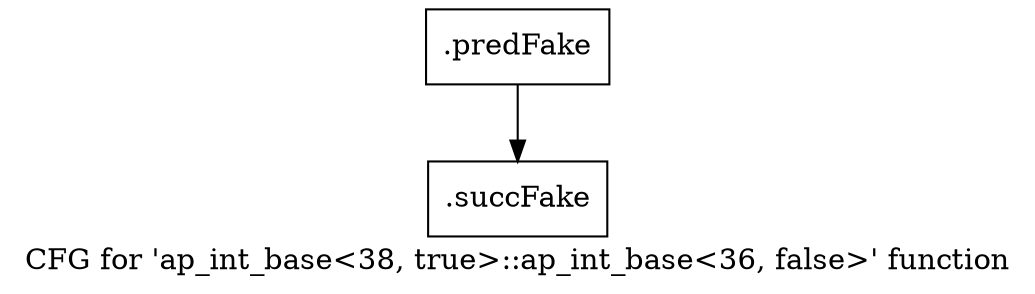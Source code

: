digraph "CFG for 'ap_int_base\<38, true\>::ap_int_base\<36, false\>' function" {
	label="CFG for 'ap_int_base\<38, true\>::ap_int_base\<36, false\>' function";

	Node0x5d51220 [shape=record,filename="",linenumber="",label="{.predFake}"];
	Node0x5d51220 -> Node0x627ab50[ callList="" memoryops="" filename="/mnt/xilinx/Vitis_HLS/2021.2/include/ap_int_base.h" execusionnum="5"];
	Node0x627ab50 [shape=record,filename="/mnt/xilinx/Vitis_HLS/2021.2/include/ap_int_base.h",linenumber="233",label="{.succFake}"];
}
